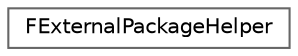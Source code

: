 digraph "Graphical Class Hierarchy"
{
 // INTERACTIVE_SVG=YES
 // LATEX_PDF_SIZE
  bgcolor="transparent";
  edge [fontname=Helvetica,fontsize=10,labelfontname=Helvetica,labelfontsize=10];
  node [fontname=Helvetica,fontsize=10,shape=box,height=0.2,width=0.4];
  rankdir="LR";
  Node0 [id="Node000000",label="FExternalPackageHelper",height=0.2,width=0.4,color="grey40", fillcolor="white", style="filled",URL="$da/da8/classFExternalPackageHelper.html",tooltip=" "];
}
